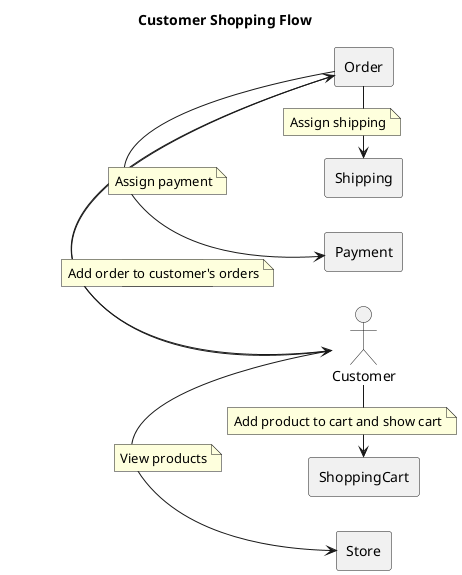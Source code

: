 @startuml
title Customer Shopping Flow
left to right direction

actor Customer

rectangle "Store" as Store
rectangle "ShoppingCart" as Cart
rectangle "Order" as Order
rectangle "Payment" as Payment
rectangle "Shipping" as Shipping

Customer -> Store
note on link
  View products
end note

Customer -> Cart
note on link
  Add product to cart and show cart
end note

Customer -> Order
note on link
  Place order
end note

Order -> Payment
note on link
  Assign payment
end note

Order -> Shipping
note on link
  Assign shipping
end note

Order -> Customer
note on link
  Add order to customer's orders
end note

@enduml